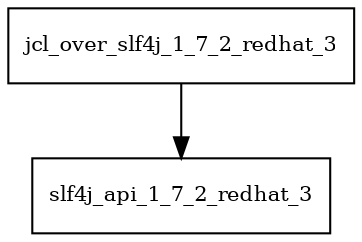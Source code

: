 digraph jcl_over_slf4j_1_7_2_redhat_3_dependencies {
  node [shape = box, fontsize=10.0];
  jcl_over_slf4j_1_7_2_redhat_3 -> slf4j_api_1_7_2_redhat_3;
}
